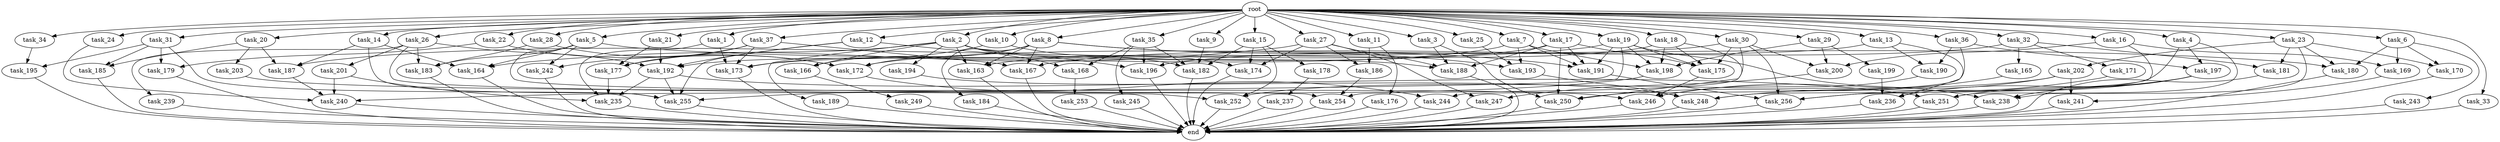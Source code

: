 digraph G {
  task_189 [size="6957847019.520000"];
  task_240 [size="13572096655.360001"];
  task_15 [size="10.240000"];
  task_7 [size="10.240000"];
  task_175 [size="15290083573.760000"];
  task_9 [size="10.240000"];
  task_163 [size="10823317585.920000"];
  task_183 [size="21045339750.400002"];
  task_4 [size="10.240000"];
  task_179 [size="5583457484.800000"];
  task_20 [size="10.240000"];
  task_166 [size="7730941132.800000"];
  task_13 [size="10.240000"];
  task_16 [size="10.240000"];
  task_14 [size="10.240000"];
  task_174 [size="13829794693.120001"];
  task_253 [size="1374389534.720000"];
  task_3 [size="10.240000"];
  task_235 [size="14602888806.400000"];
  task_192 [size="11768210391.040001"];
  task_5 [size="10.240000"];
  task_169 [size="9105330667.520000"];
  task_199 [size="4209067950.080000"];
  task_236 [size="9792525434.880001"];
  task_26 [size="10.240000"];
  task_28 [size="10.240000"];
  task_19 [size="10.240000"];
  task_239 [size="6957847019.520000"];
  task_203 [size="5497558138.880000"];
  task_2 [size="10.240000"];
  task_186 [size="3521873182.720000"];
  task_172 [size="12884901888.000000"];
  task_251 [size="6012954214.400001"];
  task_185 [size="9706626088.960001"];
  task_176 [size="1374389534.720000"];
  task_25 [size="10.240000"];
  task_190 [size="9706626088.960001"];
  task_201 [size="6957847019.520000"];
  task_36 [size="10.240000"];
  task_31 [size="10.240000"];
  task_188 [size="18210661335.040001"];
  task_191 [size="12197707120.639999"];
  task_23 [size="10.240000"];
  task_164 [size="10737418240.000000"];
  task_165 [size="3092376453.120000"];
  task_194 [size="6957847019.520000"];
  task_238 [size="13829794693.120001"];
  task_193 [size="9105330667.520000"];
  task_237 [size="2147483648.000000"];
  task_29 [size="10.240000"];
  task_1 [size="10.240000"];
  task_197 [size="7301444403.200000"];
  task_195 [size="4982162063.360000"];
  task_173 [size="16234976378.880001"];
  task_180 [size="16234976378.880001"];
  task_171 [size="3092376453.120000"];
  task_198 [size="11768210391.040001"];
  task_184 [size="773094113.280000"];
  task_244 [size="8418135900.160000"];
  task_24 [size="10.240000"];
  task_18 [size="10.240000"];
  task_167 [size="6957847019.520000"];
  task_243 [size="2147483648.000000"];
  task_249 [size="3092376453.120000"];
  task_254 [size="14602888806.400000"];
  task_242 [size="8589934592.000000"];
  task_170 [size="10737418240.000000"];
  task_245 [size="773094113.280000"];
  task_32 [size="10.240000"];
  task_12 [size="10.240000"];
  task_22 [size="10.240000"];
  task_248 [size="13915694039.040001"];
  task_168 [size="7730941132.800000"];
  task_21 [size="10.240000"];
  task_177 [size="13142599925.760000"];
  task_256 [size="15461882265.600000"];
  task_200 [size="13314398617.600000"];
  task_30 [size="10.240000"];
  task_246 [size="8074538516.480000"];
  task_8 [size="10.240000"];
  task_34 [size="10.240000"];
  root [size="0.000000"];
  task_17 [size="10.240000"];
  end [size="0.000000"];
  task_178 [size="8589934592.000000"];
  task_196 [size="6614249635.840000"];
  task_27 [size="10.240000"];
  task_182 [size="18468359372.799999"];
  task_6 [size="10.240000"];
  task_37 [size="10.240000"];
  task_35 [size="10.240000"];
  task_33 [size="10.240000"];
  task_241 [size="5583457484.800000"];
  task_202 [size="8589934592.000000"];
  task_181 [size="11682311045.120001"];
  task_10 [size="10.240000"];
  task_255 [size="9792525434.880001"];
  task_247 [size="10737418240.000000"];
  task_187 [size="11682311045.120001"];
  task_11 [size="10.240000"];
  task_250 [size="19155554140.160000"];
  task_252 [size="19756849561.600002"];

  task_189 -> end [size="1.000000"];
  task_240 -> end [size="1.000000"];
  task_15 -> task_178 [size="838860800.000000"];
  task_15 -> task_252 [size="838860800.000000"];
  task_15 -> task_182 [size="838860800.000000"];
  task_15 -> task_174 [size="838860800.000000"];
  task_7 -> task_198 [size="134217728.000000"];
  task_7 -> task_192 [size="134217728.000000"];
  task_7 -> task_191 [size="134217728.000000"];
  task_7 -> task_193 [size="134217728.000000"];
  task_175 -> task_246 [size="134217728.000000"];
  task_9 -> task_182 [size="209715200.000000"];
  task_163 -> end [size="1.000000"];
  task_183 -> end [size="1.000000"];
  task_4 -> task_197 [size="301989888.000000"];
  task_4 -> task_248 [size="301989888.000000"];
  task_4 -> task_251 [size="301989888.000000"];
  task_179 -> end [size="1.000000"];
  task_20 -> task_203 [size="536870912.000000"];
  task_20 -> task_185 [size="536870912.000000"];
  task_20 -> task_187 [size="536870912.000000"];
  task_166 -> task_249 [size="301989888.000000"];
  task_13 -> task_196 [size="536870912.000000"];
  task_13 -> task_190 [size="536870912.000000"];
  task_13 -> task_236 [size="536870912.000000"];
  task_16 -> task_169 [size="679477248.000000"];
  task_16 -> task_256 [size="679477248.000000"];
  task_16 -> task_200 [size="679477248.000000"];
  task_14 -> task_255 [size="301989888.000000"];
  task_14 -> task_164 [size="301989888.000000"];
  task_14 -> task_187 [size="301989888.000000"];
  task_174 -> end [size="1.000000"];
  task_253 -> end [size="1.000000"];
  task_3 -> task_250 [size="209715200.000000"];
  task_3 -> task_188 [size="209715200.000000"];
  task_235 -> end [size="1.000000"];
  task_192 -> task_255 [size="75497472.000000"];
  task_192 -> task_235 [size="75497472.000000"];
  task_192 -> task_251 [size="75497472.000000"];
  task_5 -> task_180 [size="536870912.000000"];
  task_5 -> task_183 [size="536870912.000000"];
  task_5 -> task_164 [size="536870912.000000"];
  task_5 -> task_242 [size="536870912.000000"];
  task_5 -> task_254 [size="536870912.000000"];
  task_169 -> task_241 [size="134217728.000000"];
  task_199 -> task_236 [size="209715200.000000"];
  task_236 -> end [size="1.000000"];
  task_26 -> task_239 [size="679477248.000000"];
  task_26 -> task_252 [size="679477248.000000"];
  task_26 -> task_192 [size="679477248.000000"];
  task_26 -> task_183 [size="679477248.000000"];
  task_26 -> task_201 [size="679477248.000000"];
  task_28 -> task_183 [size="838860800.000000"];
  task_28 -> task_172 [size="838860800.000000"];
  task_19 -> task_198 [size="301989888.000000"];
  task_19 -> task_191 [size="301989888.000000"];
  task_19 -> task_240 [size="301989888.000000"];
  task_19 -> task_175 [size="301989888.000000"];
  task_19 -> task_238 [size="301989888.000000"];
  task_19 -> task_187 [size="301989888.000000"];
  task_239 -> end [size="1.000000"];
  task_203 -> task_246 [size="33554432.000000"];
  task_2 -> task_188 [size="679477248.000000"];
  task_2 -> task_163 [size="679477248.000000"];
  task_2 -> task_182 [size="679477248.000000"];
  task_2 -> task_189 [size="679477248.000000"];
  task_2 -> task_168 [size="679477248.000000"];
  task_2 -> task_177 [size="679477248.000000"];
  task_2 -> task_194 [size="679477248.000000"];
  task_2 -> task_166 [size="679477248.000000"];
  task_186 -> task_254 [size="679477248.000000"];
  task_172 -> task_244 [size="411041792.000000"];
  task_251 -> end [size="1.000000"];
  task_185 -> end [size="1.000000"];
  task_176 -> end [size="1.000000"];
  task_25 -> task_193 [size="679477248.000000"];
  task_190 -> task_246 [size="209715200.000000"];
  task_201 -> task_235 [size="209715200.000000"];
  task_201 -> task_240 [size="209715200.000000"];
  task_36 -> task_197 [size="411041792.000000"];
  task_36 -> task_244 [size="411041792.000000"];
  task_36 -> task_190 [size="411041792.000000"];
  task_31 -> task_179 [size="411041792.000000"];
  task_31 -> task_185 [size="411041792.000000"];
  task_31 -> task_195 [size="411041792.000000"];
  task_31 -> task_255 [size="411041792.000000"];
  task_188 -> end [size="1.000000"];
  task_191 -> task_256 [size="411041792.000000"];
  task_23 -> task_202 [size="838860800.000000"];
  task_23 -> task_180 [size="838860800.000000"];
  task_23 -> task_170 [size="838860800.000000"];
  task_23 -> task_238 [size="838860800.000000"];
  task_23 -> task_181 [size="838860800.000000"];
  task_164 -> end [size="1.000000"];
  task_165 -> task_250 [size="679477248.000000"];
  task_194 -> task_248 [size="301989888.000000"];
  task_238 -> end [size="1.000000"];
  task_193 -> task_248 [size="679477248.000000"];
  task_237 -> end [size="1.000000"];
  task_29 -> task_198 [size="411041792.000000"];
  task_29 -> task_199 [size="411041792.000000"];
  task_29 -> task_200 [size="411041792.000000"];
  task_1 -> task_235 [size="301989888.000000"];
  task_1 -> task_173 [size="301989888.000000"];
  task_197 -> task_236 [size="209715200.000000"];
  task_197 -> task_256 [size="209715200.000000"];
  task_197 -> task_238 [size="209715200.000000"];
  task_197 -> task_251 [size="209715200.000000"];
  task_195 -> end [size="1.000000"];
  task_173 -> end [size="1.000000"];
  task_180 -> end [size="1.000000"];
  task_171 -> task_248 [size="75497472.000000"];
  task_198 -> task_255 [size="134217728.000000"];
  task_184 -> end [size="1.000000"];
  task_244 -> end [size="1.000000"];
  task_24 -> task_240 [size="679477248.000000"];
  task_18 -> task_198 [size="301989888.000000"];
  task_18 -> task_250 [size="301989888.000000"];
  task_18 -> task_175 [size="301989888.000000"];
  task_18 -> task_163 [size="301989888.000000"];
  task_167 -> end [size="1.000000"];
  task_243 -> end [size="1.000000"];
  task_249 -> end [size="1.000000"];
  task_254 -> end [size="1.000000"];
  task_242 -> end [size="1.000000"];
  task_170 -> end [size="1.000000"];
  task_245 -> end [size="1.000000"];
  task_32 -> task_167 [size="301989888.000000"];
  task_32 -> task_181 [size="301989888.000000"];
  task_32 -> task_165 [size="301989888.000000"];
  task_32 -> task_171 [size="301989888.000000"];
  task_12 -> task_196 [size="33554432.000000"];
  task_12 -> task_192 [size="33554432.000000"];
  task_12 -> task_255 [size="33554432.000000"];
  task_22 -> task_179 [size="134217728.000000"];
  task_22 -> task_172 [size="134217728.000000"];
  task_248 -> end [size="1.000000"];
  task_168 -> task_253 [size="134217728.000000"];
  task_21 -> task_192 [size="301989888.000000"];
  task_21 -> task_177 [size="301989888.000000"];
  task_177 -> task_235 [size="838860800.000000"];
  task_256 -> end [size="1.000000"];
  task_200 -> task_247 [size="838860800.000000"];
  task_30 -> task_175 [size="209715200.000000"];
  task_30 -> task_256 [size="209715200.000000"];
  task_30 -> task_172 [size="209715200.000000"];
  task_30 -> task_254 [size="209715200.000000"];
  task_30 -> task_200 [size="209715200.000000"];
  task_246 -> end [size="1.000000"];
  task_8 -> task_167 [size="75497472.000000"];
  task_8 -> task_191 [size="75497472.000000"];
  task_8 -> task_172 [size="75497472.000000"];
  task_8 -> task_184 [size="75497472.000000"];
  task_8 -> task_163 [size="75497472.000000"];
  task_8 -> task_193 [size="75497472.000000"];
  task_8 -> task_166 [size="75497472.000000"];
  task_34 -> task_195 [size="75497472.000000"];
  root -> task_26 [size="1.000000"];
  root -> task_8 [size="1.000000"];
  root -> task_34 [size="1.000000"];
  root -> task_28 [size="1.000000"];
  root -> task_15 [size="1.000000"];
  root -> task_29 [size="1.000000"];
  root -> task_17 [size="1.000000"];
  root -> task_9 [size="1.000000"];
  root -> task_6 [size="1.000000"];
  root -> task_2 [size="1.000000"];
  root -> task_10 [size="1.000000"];
  root -> task_27 [size="1.000000"];
  root -> task_7 [size="1.000000"];
  root -> task_4 [size="1.000000"];
  root -> task_24 [size="1.000000"];
  root -> task_25 [size="1.000000"];
  root -> task_18 [size="1.000000"];
  root -> task_20 [size="1.000000"];
  root -> task_35 [size="1.000000"];
  root -> task_13 [size="1.000000"];
  root -> task_31 [size="1.000000"];
  root -> task_14 [size="1.000000"];
  root -> task_1 [size="1.000000"];
  root -> task_23 [size="1.000000"];
  root -> task_11 [size="1.000000"];
  root -> task_3 [size="1.000000"];
  root -> task_37 [size="1.000000"];
  root -> task_32 [size="1.000000"];
  root -> task_5 [size="1.000000"];
  root -> task_12 [size="1.000000"];
  root -> task_22 [size="1.000000"];
  root -> task_19 [size="1.000000"];
  root -> task_33 [size="1.000000"];
  root -> task_36 [size="1.000000"];
  root -> task_21 [size="1.000000"];
  root -> task_16 [size="1.000000"];
  root -> task_30 [size="1.000000"];
  task_17 -> task_250 [size="679477248.000000"];
  task_17 -> task_188 [size="679477248.000000"];
  task_17 -> task_191 [size="679477248.000000"];
  task_17 -> task_173 [size="679477248.000000"];
  task_17 -> task_175 [size="679477248.000000"];
  task_178 -> task_237 [size="209715200.000000"];
  task_196 -> end [size="1.000000"];
  task_27 -> task_186 [size="209715200.000000"];
  task_27 -> task_188 [size="209715200.000000"];
  task_27 -> task_164 [size="209715200.000000"];
  task_27 -> task_247 [size="209715200.000000"];
  task_27 -> task_174 [size="209715200.000000"];
  task_182 -> end [size="1.000000"];
  task_6 -> task_180 [size="209715200.000000"];
  task_6 -> task_169 [size="209715200.000000"];
  task_6 -> task_170 [size="209715200.000000"];
  task_6 -> task_243 [size="209715200.000000"];
  task_37 -> task_167 [size="301989888.000000"];
  task_37 -> task_177 [size="301989888.000000"];
  task_37 -> task_242 [size="301989888.000000"];
  task_37 -> task_173 [size="301989888.000000"];
  task_35 -> task_168 [size="75497472.000000"];
  task_35 -> task_196 [size="75497472.000000"];
  task_35 -> task_182 [size="75497472.000000"];
  task_35 -> task_245 [size="75497472.000000"];
  task_33 -> end [size="1.000000"];
  task_241 -> end [size="1.000000"];
  task_202 -> task_246 [size="411041792.000000"];
  task_202 -> task_241 [size="411041792.000000"];
  task_202 -> task_252 [size="411041792.000000"];
  task_181 -> end [size="1.000000"];
  task_10 -> task_174 [size="301989888.000000"];
  task_10 -> task_173 [size="301989888.000000"];
  task_255 -> end [size="1.000000"];
  task_247 -> end [size="1.000000"];
  task_187 -> task_240 [size="134217728.000000"];
  task_11 -> task_176 [size="134217728.000000"];
  task_11 -> task_186 [size="134217728.000000"];
  task_250 -> end [size="1.000000"];
  task_252 -> end [size="1.000000"];
}
